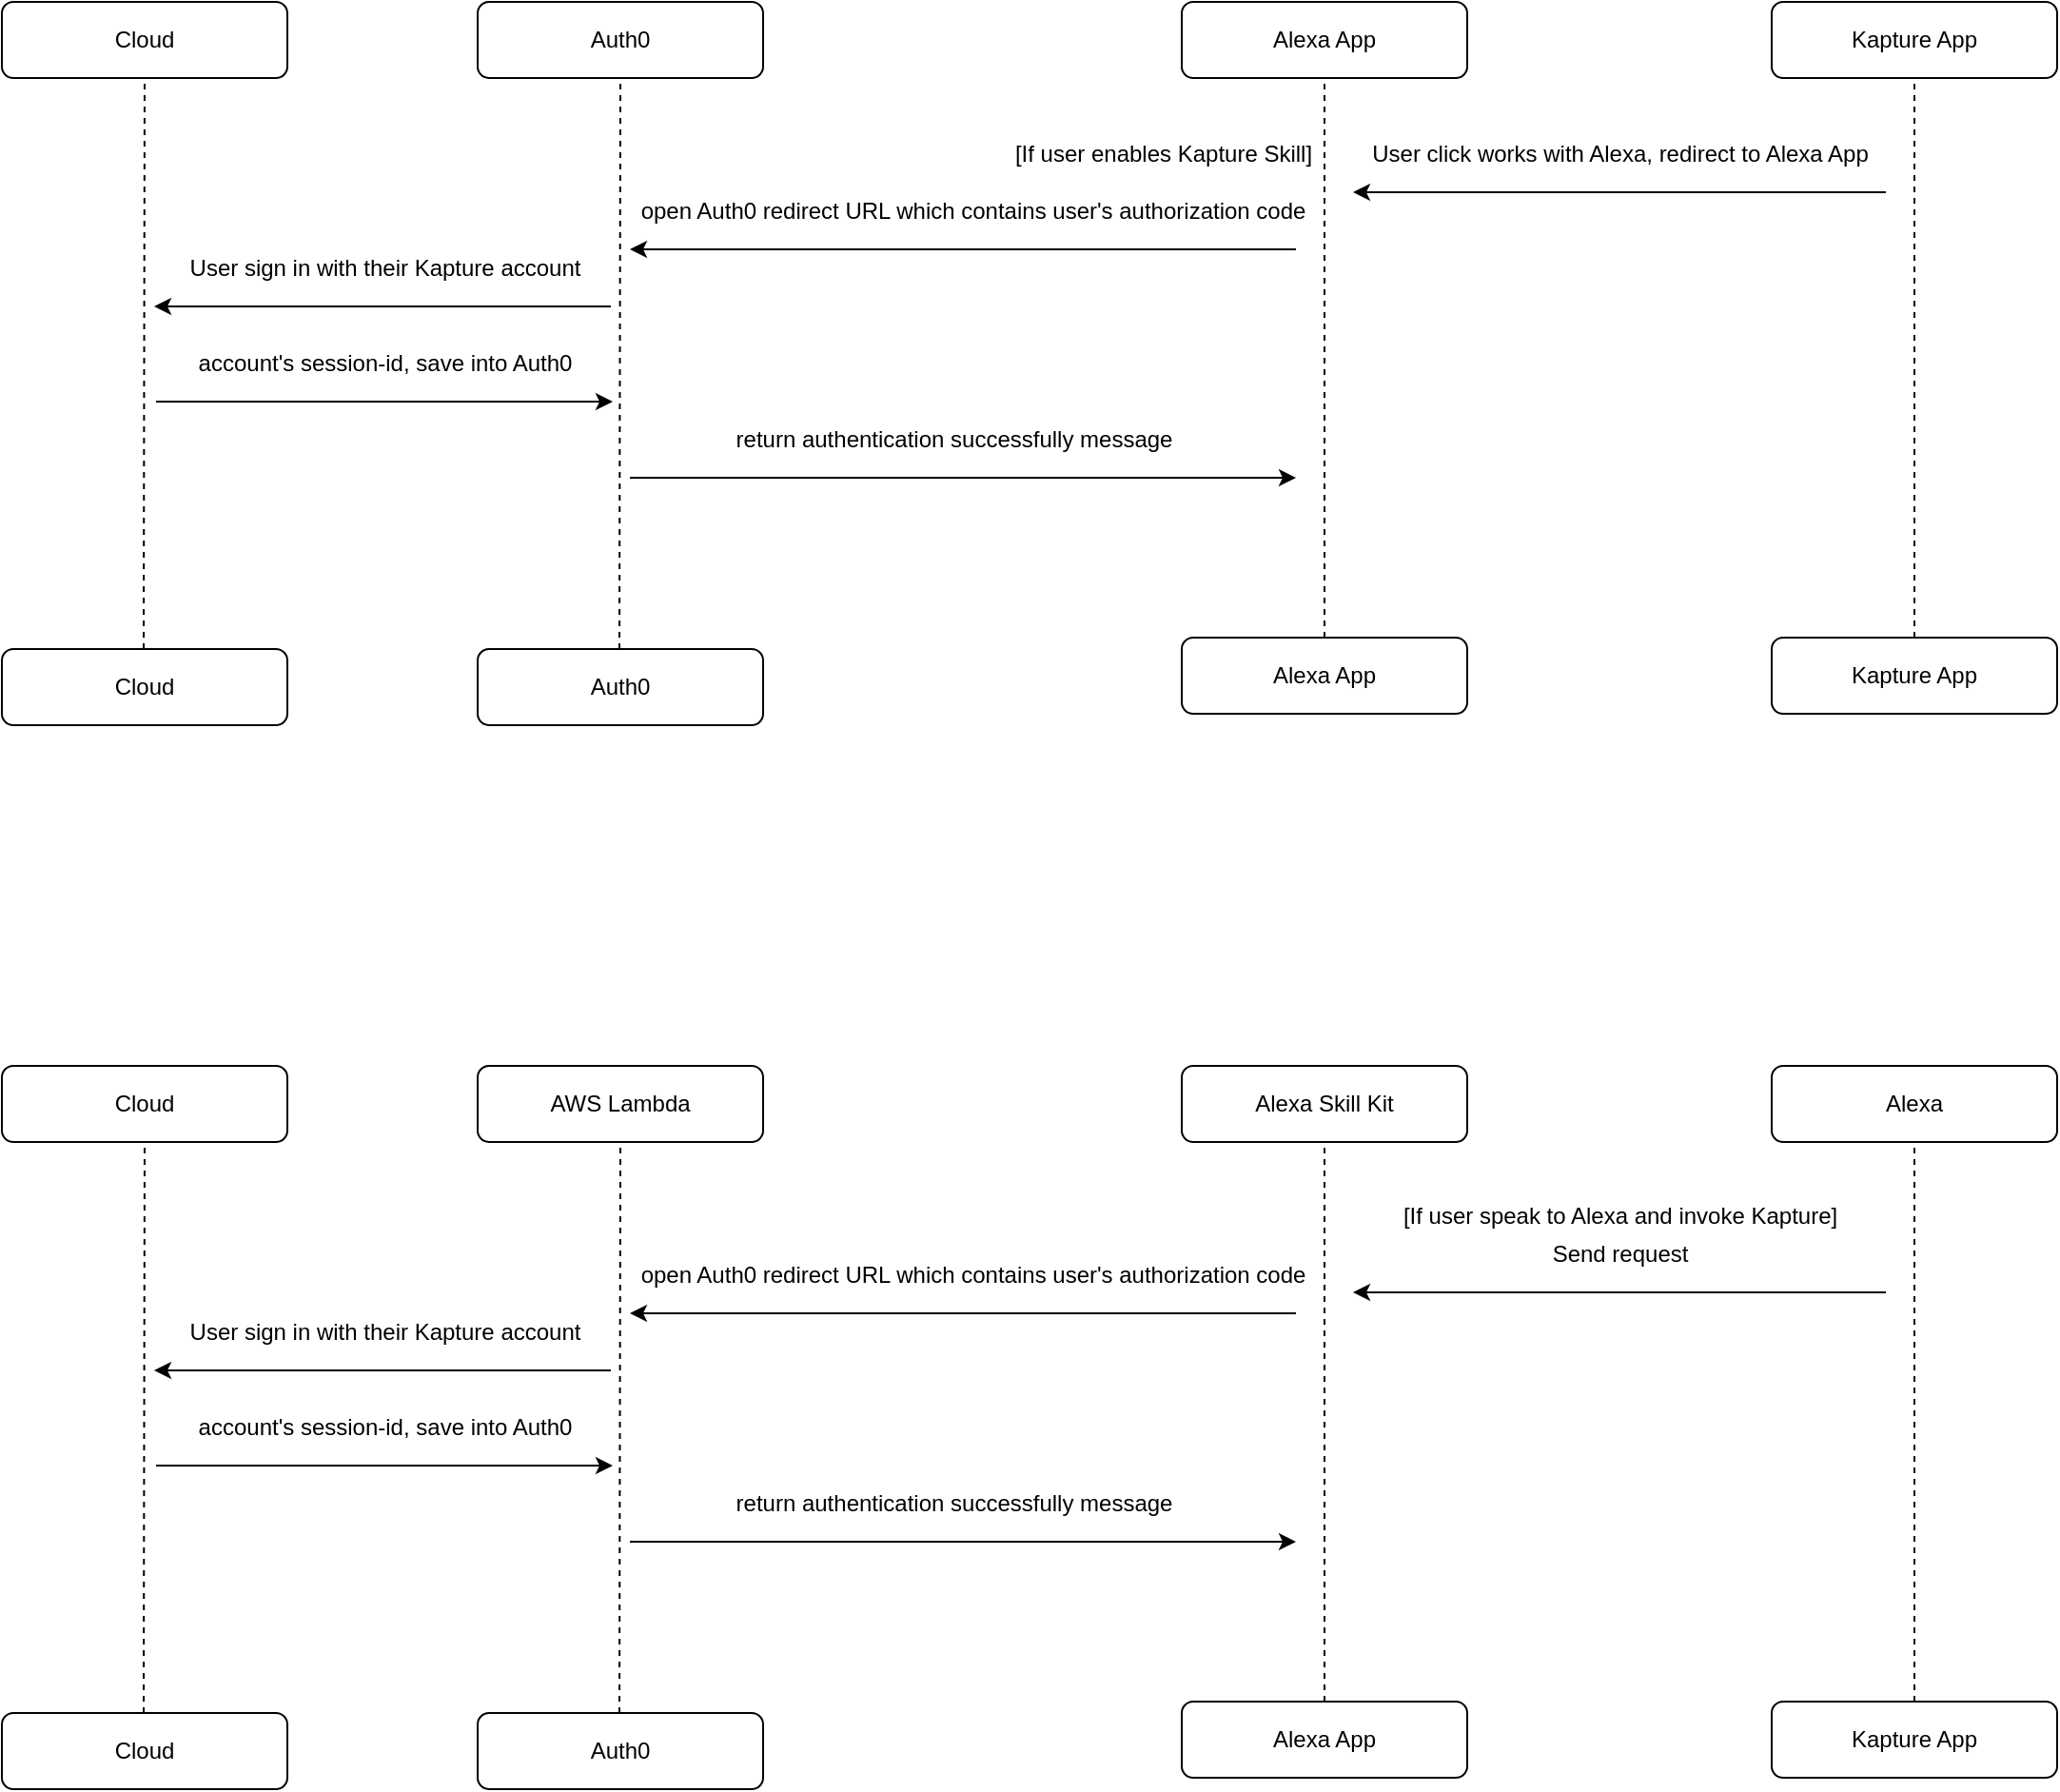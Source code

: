 <mxfile version="12.5.1" type="github">
  <diagram id="8yOyhsPXt7Nrbi817sak" name="Page-1">
    <mxGraphModel dx="2033" dy="833" grid="1" gridSize="10" guides="1" tooltips="1" connect="1" arrows="1" fold="1" page="1" pageScale="1" pageWidth="827" pageHeight="1169" math="0" shadow="0">
      <root>
        <mxCell id="0"/>
        <mxCell id="1" parent="0"/>
        <mxCell id="4FmLFfHMSXslGxtPDlLP-2" value="Alexa App" style="rounded=1;whiteSpace=wrap;html=1;" vertex="1" parent="1">
          <mxGeometry x="570" y="230" width="150" height="40" as="geometry"/>
        </mxCell>
        <mxCell id="4FmLFfHMSXslGxtPDlLP-4" value="Auth0" style="rounded=1;whiteSpace=wrap;html=1;" vertex="1" parent="1">
          <mxGeometry x="200" y="230" width="150" height="40" as="geometry"/>
        </mxCell>
        <mxCell id="4FmLFfHMSXslGxtPDlLP-5" value="" style="endArrow=classic;html=1;" edge="1" parent="1">
          <mxGeometry width="50" height="50" relative="1" as="geometry">
            <mxPoint x="630" y="360" as="sourcePoint"/>
            <mxPoint x="280" y="360" as="targetPoint"/>
          </mxGeometry>
        </mxCell>
        <mxCell id="4FmLFfHMSXslGxtPDlLP-6" value="Auth0" style="rounded=1;whiteSpace=wrap;html=1;" vertex="1" parent="1">
          <mxGeometry x="200" y="570" width="150" height="40" as="geometry"/>
        </mxCell>
        <mxCell id="4FmLFfHMSXslGxtPDlLP-7" value="Alexa App" style="rounded=1;whiteSpace=wrap;html=1;" vertex="1" parent="1">
          <mxGeometry x="570" y="564" width="150" height="40" as="geometry"/>
        </mxCell>
        <mxCell id="4FmLFfHMSXslGxtPDlLP-10" value="" style="endArrow=none;dashed=1;html=1;entryX=0.5;entryY=1;entryDx=0;entryDy=0;exitX=0.5;exitY=0;exitDx=0;exitDy=0;" edge="1" parent="1" source="4FmLFfHMSXslGxtPDlLP-7" target="4FmLFfHMSXslGxtPDlLP-2">
          <mxGeometry width="50" height="50" relative="1" as="geometry">
            <mxPoint x="570" y="390" as="sourcePoint"/>
            <mxPoint x="620" y="340" as="targetPoint"/>
          </mxGeometry>
        </mxCell>
        <mxCell id="4FmLFfHMSXslGxtPDlLP-14" value="" style="endArrow=none;dashed=1;html=1;exitX=0.5;exitY=0;exitDx=0;exitDy=0;" edge="1" parent="1">
          <mxGeometry width="50" height="50" relative="1" as="geometry">
            <mxPoint x="274.5" y="570" as="sourcePoint"/>
            <mxPoint x="275" y="270" as="targetPoint"/>
          </mxGeometry>
        </mxCell>
        <mxCell id="4FmLFfHMSXslGxtPDlLP-16" value="open Auth0 redirect URL which contains user&#39;s authorization code" style="text;html=1;align=center;verticalAlign=middle;resizable=0;points=[];autosize=1;" vertex="1" parent="1">
          <mxGeometry x="280" y="330" width="360" height="20" as="geometry"/>
        </mxCell>
        <mxCell id="4FmLFfHMSXslGxtPDlLP-19" value="Kapture App" style="rounded=1;whiteSpace=wrap;html=1;" vertex="1" parent="1">
          <mxGeometry x="880" y="230" width="150" height="40" as="geometry"/>
        </mxCell>
        <mxCell id="4FmLFfHMSXslGxtPDlLP-20" value="Kapture App" style="rounded=1;whiteSpace=wrap;html=1;" vertex="1" parent="1">
          <mxGeometry x="880" y="564" width="150" height="40" as="geometry"/>
        </mxCell>
        <mxCell id="4FmLFfHMSXslGxtPDlLP-21" value="" style="endArrow=none;dashed=1;html=1;entryX=0.5;entryY=1;entryDx=0;entryDy=0;exitX=0.5;exitY=0;exitDx=0;exitDy=0;" edge="1" parent="1" source="4FmLFfHMSXslGxtPDlLP-20" target="4FmLFfHMSXslGxtPDlLP-19">
          <mxGeometry width="50" height="50" relative="1" as="geometry">
            <mxPoint x="880" y="390" as="sourcePoint"/>
            <mxPoint x="930" y="340" as="targetPoint"/>
          </mxGeometry>
        </mxCell>
        <mxCell id="4FmLFfHMSXslGxtPDlLP-22" value="" style="endArrow=classic;html=1;" edge="1" parent="1">
          <mxGeometry width="50" height="50" relative="1" as="geometry">
            <mxPoint x="940" y="330" as="sourcePoint"/>
            <mxPoint x="660" y="330" as="targetPoint"/>
          </mxGeometry>
        </mxCell>
        <mxCell id="4FmLFfHMSXslGxtPDlLP-23" value="User click works with Alexa, redirect to Alexa App" style="text;html=1;align=center;verticalAlign=middle;resizable=0;points=[];autosize=1;" vertex="1" parent="1">
          <mxGeometry x="660" y="300" width="280" height="20" as="geometry"/>
        </mxCell>
        <mxCell id="4FmLFfHMSXslGxtPDlLP-24" value="Cloud" style="rounded=1;whiteSpace=wrap;html=1;" vertex="1" parent="1">
          <mxGeometry x="-50" y="230" width="150" height="40" as="geometry"/>
        </mxCell>
        <mxCell id="4FmLFfHMSXslGxtPDlLP-25" value="Cloud" style="rounded=1;whiteSpace=wrap;html=1;" vertex="1" parent="1">
          <mxGeometry x="-50" y="570" width="150" height="40" as="geometry"/>
        </mxCell>
        <mxCell id="4FmLFfHMSXslGxtPDlLP-26" value="" style="endArrow=none;dashed=1;html=1;exitX=0.5;exitY=0;exitDx=0;exitDy=0;" edge="1" parent="1">
          <mxGeometry width="50" height="50" relative="1" as="geometry">
            <mxPoint x="24.5" y="570" as="sourcePoint"/>
            <mxPoint x="25" y="270" as="targetPoint"/>
          </mxGeometry>
        </mxCell>
        <mxCell id="4FmLFfHMSXslGxtPDlLP-27" value="[If user enables Kapture Skill]" style="text;html=1;align=center;verticalAlign=middle;resizable=0;points=[];autosize=1;" vertex="1" parent="1">
          <mxGeometry x="475" y="300" width="170" height="20" as="geometry"/>
        </mxCell>
        <mxCell id="4FmLFfHMSXslGxtPDlLP-28" value="" style="endArrow=classic;html=1;" edge="1" parent="1">
          <mxGeometry width="50" height="50" relative="1" as="geometry">
            <mxPoint x="270" y="390" as="sourcePoint"/>
            <mxPoint x="30" y="390" as="targetPoint"/>
          </mxGeometry>
        </mxCell>
        <mxCell id="4FmLFfHMSXslGxtPDlLP-30" value="User sign in with their Kapture account" style="text;html=1;align=center;verticalAlign=middle;resizable=0;points=[];autosize=1;" vertex="1" parent="1">
          <mxGeometry x="41" y="360" width="220" height="20" as="geometry"/>
        </mxCell>
        <mxCell id="4FmLFfHMSXslGxtPDlLP-33" value="" style="endArrow=classic;html=1;" edge="1" parent="1">
          <mxGeometry width="50" height="50" relative="1" as="geometry">
            <mxPoint x="31" y="440" as="sourcePoint"/>
            <mxPoint x="271" y="440" as="targetPoint"/>
          </mxGeometry>
        </mxCell>
        <mxCell id="4FmLFfHMSXslGxtPDlLP-34" value="account&#39;s session-id, save into Auth0" style="text;html=1;align=center;verticalAlign=middle;resizable=0;points=[];autosize=1;" vertex="1" parent="1">
          <mxGeometry x="46" y="410" width="210" height="20" as="geometry"/>
        </mxCell>
        <mxCell id="4FmLFfHMSXslGxtPDlLP-35" value="" style="endArrow=classic;html=1;" edge="1" parent="1">
          <mxGeometry width="50" height="50" relative="1" as="geometry">
            <mxPoint x="280" y="480" as="sourcePoint"/>
            <mxPoint x="630" y="480" as="targetPoint"/>
          </mxGeometry>
        </mxCell>
        <mxCell id="4FmLFfHMSXslGxtPDlLP-36" value="return authentication successfully message" style="text;html=1;align=center;verticalAlign=middle;resizable=0;points=[];autosize=1;" vertex="1" parent="1">
          <mxGeometry x="330" y="450" width="240" height="20" as="geometry"/>
        </mxCell>
        <mxCell id="4FmLFfHMSXslGxtPDlLP-38" value="Alexa Skill Kit" style="rounded=1;whiteSpace=wrap;html=1;" vertex="1" parent="1">
          <mxGeometry x="570" y="789" width="150" height="40" as="geometry"/>
        </mxCell>
        <mxCell id="4FmLFfHMSXslGxtPDlLP-39" value="AWS Lambda" style="rounded=1;whiteSpace=wrap;html=1;" vertex="1" parent="1">
          <mxGeometry x="200" y="789" width="150" height="40" as="geometry"/>
        </mxCell>
        <mxCell id="4FmLFfHMSXslGxtPDlLP-40" value="" style="endArrow=classic;html=1;" edge="1" parent="1">
          <mxGeometry width="50" height="50" relative="1" as="geometry">
            <mxPoint x="630" y="919" as="sourcePoint"/>
            <mxPoint x="280" y="919" as="targetPoint"/>
          </mxGeometry>
        </mxCell>
        <mxCell id="4FmLFfHMSXslGxtPDlLP-41" value="Auth0" style="rounded=1;whiteSpace=wrap;html=1;" vertex="1" parent="1">
          <mxGeometry x="200" y="1129" width="150" height="40" as="geometry"/>
        </mxCell>
        <mxCell id="4FmLFfHMSXslGxtPDlLP-42" value="Alexa App" style="rounded=1;whiteSpace=wrap;html=1;" vertex="1" parent="1">
          <mxGeometry x="570" y="1123" width="150" height="40" as="geometry"/>
        </mxCell>
        <mxCell id="4FmLFfHMSXslGxtPDlLP-43" value="" style="endArrow=none;dashed=1;html=1;entryX=0.5;entryY=1;entryDx=0;entryDy=0;exitX=0.5;exitY=0;exitDx=0;exitDy=0;" edge="1" parent="1" source="4FmLFfHMSXslGxtPDlLP-42" target="4FmLFfHMSXslGxtPDlLP-38">
          <mxGeometry width="50" height="50" relative="1" as="geometry">
            <mxPoint x="570" y="949" as="sourcePoint"/>
            <mxPoint x="620" y="899" as="targetPoint"/>
          </mxGeometry>
        </mxCell>
        <mxCell id="4FmLFfHMSXslGxtPDlLP-44" value="" style="endArrow=none;dashed=1;html=1;exitX=0.5;exitY=0;exitDx=0;exitDy=0;" edge="1" parent="1">
          <mxGeometry width="50" height="50" relative="1" as="geometry">
            <mxPoint x="274.5" y="1129" as="sourcePoint"/>
            <mxPoint x="275" y="829" as="targetPoint"/>
          </mxGeometry>
        </mxCell>
        <mxCell id="4FmLFfHMSXslGxtPDlLP-45" value="open Auth0 redirect URL which contains user&#39;s authorization code" style="text;html=1;align=center;verticalAlign=middle;resizable=0;points=[];autosize=1;" vertex="1" parent="1">
          <mxGeometry x="280" y="889" width="360" height="20" as="geometry"/>
        </mxCell>
        <mxCell id="4FmLFfHMSXslGxtPDlLP-46" value="Alexa" style="rounded=1;whiteSpace=wrap;html=1;" vertex="1" parent="1">
          <mxGeometry x="880" y="789" width="150" height="40" as="geometry"/>
        </mxCell>
        <mxCell id="4FmLFfHMSXslGxtPDlLP-47" value="Kapture App" style="rounded=1;whiteSpace=wrap;html=1;" vertex="1" parent="1">
          <mxGeometry x="880" y="1123" width="150" height="40" as="geometry"/>
        </mxCell>
        <mxCell id="4FmLFfHMSXslGxtPDlLP-48" value="" style="endArrow=none;dashed=1;html=1;entryX=0.5;entryY=1;entryDx=0;entryDy=0;exitX=0.5;exitY=0;exitDx=0;exitDy=0;" edge="1" parent="1" source="4FmLFfHMSXslGxtPDlLP-47" target="4FmLFfHMSXslGxtPDlLP-46">
          <mxGeometry width="50" height="50" relative="1" as="geometry">
            <mxPoint x="880" y="949" as="sourcePoint"/>
            <mxPoint x="930" y="899" as="targetPoint"/>
          </mxGeometry>
        </mxCell>
        <mxCell id="4FmLFfHMSXslGxtPDlLP-49" value="" style="endArrow=classic;html=1;" edge="1" parent="1">
          <mxGeometry width="50" height="50" relative="1" as="geometry">
            <mxPoint x="940" y="908" as="sourcePoint"/>
            <mxPoint x="660" y="908" as="targetPoint"/>
          </mxGeometry>
        </mxCell>
        <mxCell id="4FmLFfHMSXslGxtPDlLP-50" value="Send request" style="text;html=1;align=center;verticalAlign=middle;resizable=0;points=[];autosize=1;" vertex="1" parent="1">
          <mxGeometry x="755" y="878" width="90" height="20" as="geometry"/>
        </mxCell>
        <mxCell id="4FmLFfHMSXslGxtPDlLP-51" value="Cloud" style="rounded=1;whiteSpace=wrap;html=1;" vertex="1" parent="1">
          <mxGeometry x="-50" y="789" width="150" height="40" as="geometry"/>
        </mxCell>
        <mxCell id="4FmLFfHMSXslGxtPDlLP-52" value="Cloud" style="rounded=1;whiteSpace=wrap;html=1;" vertex="1" parent="1">
          <mxGeometry x="-50" y="1129" width="150" height="40" as="geometry"/>
        </mxCell>
        <mxCell id="4FmLFfHMSXslGxtPDlLP-53" value="" style="endArrow=none;dashed=1;html=1;exitX=0.5;exitY=0;exitDx=0;exitDy=0;" edge="1" parent="1">
          <mxGeometry width="50" height="50" relative="1" as="geometry">
            <mxPoint x="24.5" y="1129" as="sourcePoint"/>
            <mxPoint x="25" y="829" as="targetPoint"/>
          </mxGeometry>
        </mxCell>
        <mxCell id="4FmLFfHMSXslGxtPDlLP-54" value="[If user speak to Alexa and invoke Kapture]" style="text;html=1;align=center;verticalAlign=middle;resizable=0;points=[];autosize=1;" vertex="1" parent="1">
          <mxGeometry x="680" y="858" width="240" height="20" as="geometry"/>
        </mxCell>
        <mxCell id="4FmLFfHMSXslGxtPDlLP-55" value="" style="endArrow=classic;html=1;" edge="1" parent="1">
          <mxGeometry width="50" height="50" relative="1" as="geometry">
            <mxPoint x="270" y="949" as="sourcePoint"/>
            <mxPoint x="30" y="949" as="targetPoint"/>
          </mxGeometry>
        </mxCell>
        <mxCell id="4FmLFfHMSXslGxtPDlLP-56" value="User sign in with their Kapture account" style="text;html=1;align=center;verticalAlign=middle;resizable=0;points=[];autosize=1;" vertex="1" parent="1">
          <mxGeometry x="41" y="919" width="220" height="20" as="geometry"/>
        </mxCell>
        <mxCell id="4FmLFfHMSXslGxtPDlLP-57" value="" style="endArrow=classic;html=1;" edge="1" parent="1">
          <mxGeometry width="50" height="50" relative="1" as="geometry">
            <mxPoint x="31" y="999" as="sourcePoint"/>
            <mxPoint x="271" y="999" as="targetPoint"/>
          </mxGeometry>
        </mxCell>
        <mxCell id="4FmLFfHMSXslGxtPDlLP-58" value="account&#39;s session-id, save into Auth0" style="text;html=1;align=center;verticalAlign=middle;resizable=0;points=[];autosize=1;" vertex="1" parent="1">
          <mxGeometry x="46" y="969" width="210" height="20" as="geometry"/>
        </mxCell>
        <mxCell id="4FmLFfHMSXslGxtPDlLP-59" value="" style="endArrow=classic;html=1;" edge="1" parent="1">
          <mxGeometry width="50" height="50" relative="1" as="geometry">
            <mxPoint x="280" y="1039" as="sourcePoint"/>
            <mxPoint x="630" y="1039" as="targetPoint"/>
          </mxGeometry>
        </mxCell>
        <mxCell id="4FmLFfHMSXslGxtPDlLP-60" value="return authentication successfully message" style="text;html=1;align=center;verticalAlign=middle;resizable=0;points=[];autosize=1;" vertex="1" parent="1">
          <mxGeometry x="330" y="1009" width="240" height="20" as="geometry"/>
        </mxCell>
      </root>
    </mxGraphModel>
  </diagram>
</mxfile>
